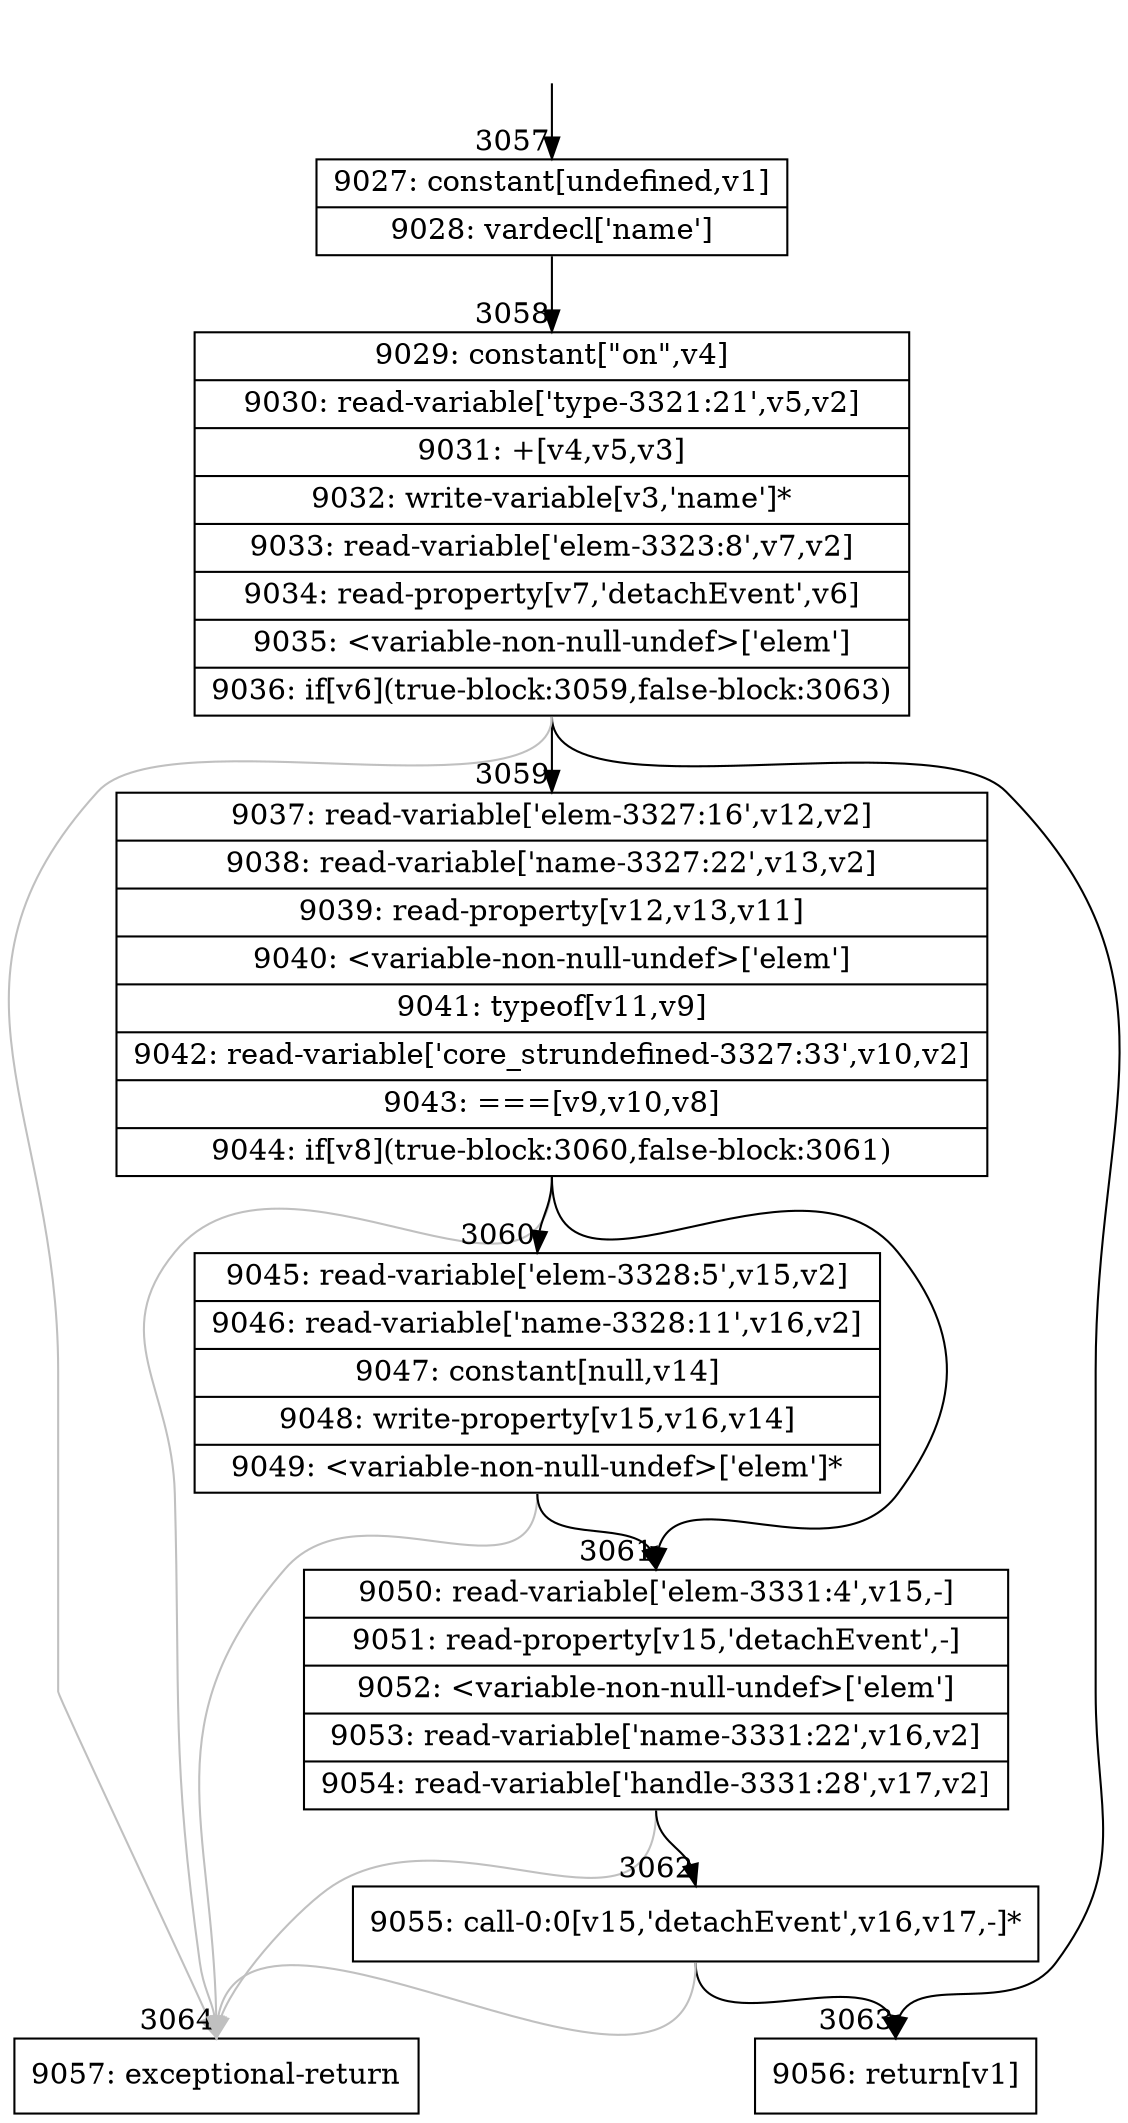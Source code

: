 digraph {
rankdir="TD"
BB_entry186[shape=none,label=""];
BB_entry186 -> BB3057 [tailport=s, headport=n, headlabel="    3057"]
BB3057 [shape=record label="{9027: constant[undefined,v1]|9028: vardecl['name']}" ] 
BB3057 -> BB3058 [tailport=s, headport=n, headlabel="      3058"]
BB3058 [shape=record label="{9029: constant[\"on\",v4]|9030: read-variable['type-3321:21',v5,v2]|9031: +[v4,v5,v3]|9032: write-variable[v3,'name']*|9033: read-variable['elem-3323:8',v7,v2]|9034: read-property[v7,'detachEvent',v6]|9035: \<variable-non-null-undef\>['elem']|9036: if[v6](true-block:3059,false-block:3063)}" ] 
BB3058 -> BB3059 [tailport=s, headport=n, headlabel="      3059"]
BB3058 -> BB3063 [tailport=s, headport=n, headlabel="      3063"]
BB3058 -> BB3064 [tailport=s, headport=n, color=gray, headlabel="      3064"]
BB3059 [shape=record label="{9037: read-variable['elem-3327:16',v12,v2]|9038: read-variable['name-3327:22',v13,v2]|9039: read-property[v12,v13,v11]|9040: \<variable-non-null-undef\>['elem']|9041: typeof[v11,v9]|9042: read-variable['core_strundefined-3327:33',v10,v2]|9043: ===[v9,v10,v8]|9044: if[v8](true-block:3060,false-block:3061)}" ] 
BB3059 -> BB3060 [tailport=s, headport=n, headlabel="      3060"]
BB3059 -> BB3061 [tailport=s, headport=n, headlabel="      3061"]
BB3059 -> BB3064 [tailport=s, headport=n, color=gray]
BB3060 [shape=record label="{9045: read-variable['elem-3328:5',v15,v2]|9046: read-variable['name-3328:11',v16,v2]|9047: constant[null,v14]|9048: write-property[v15,v16,v14]|9049: \<variable-non-null-undef\>['elem']*}" ] 
BB3060 -> BB3061 [tailport=s, headport=n]
BB3060 -> BB3064 [tailport=s, headport=n, color=gray]
BB3061 [shape=record label="{9050: read-variable['elem-3331:4',v15,-]|9051: read-property[v15,'detachEvent',-]|9052: \<variable-non-null-undef\>['elem']|9053: read-variable['name-3331:22',v16,v2]|9054: read-variable['handle-3331:28',v17,v2]}" ] 
BB3061 -> BB3062 [tailport=s, headport=n, headlabel="      3062"]
BB3061 -> BB3064 [tailport=s, headport=n, color=gray]
BB3062 [shape=record label="{9055: call-0:0[v15,'detachEvent',v16,v17,-]*}" ] 
BB3062 -> BB3063 [tailport=s, headport=n]
BB3062 -> BB3064 [tailport=s, headport=n, color=gray]
BB3063 [shape=record label="{9056: return[v1]}" ] 
BB3064 [shape=record label="{9057: exceptional-return}" ] 
}
